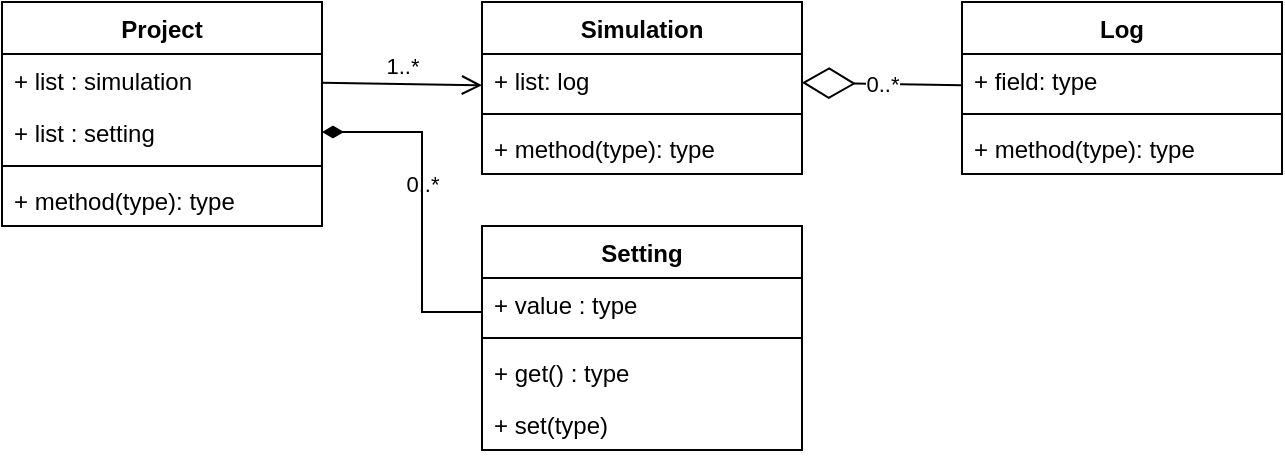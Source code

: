 <mxfile version="24.6.2" type="github">
  <diagram name="Page-1" id="9f46799a-70d6-7492-0946-bef42562c5a5">
    <mxGraphModel dx="2074" dy="1180" grid="1" gridSize="10" guides="1" tooltips="1" connect="1" arrows="1" fold="1" page="1" pageScale="1" pageWidth="1169" pageHeight="827" background="none" math="0" shadow="0">
      <root>
        <mxCell id="0" />
        <mxCell id="1" parent="0" />
        <mxCell id="JE7LQGVHfHFQAC5zcW1l-1" value="Project" style="swimlane;fontStyle=1;align=center;verticalAlign=top;childLayout=stackLayout;horizontal=1;startSize=26;horizontalStack=0;resizeParent=1;resizeParentMax=0;resizeLast=0;collapsible=1;marginBottom=0;whiteSpace=wrap;html=1;" parent="1" vertex="1">
          <mxGeometry x="80" y="80" width="160" height="112" as="geometry" />
        </mxCell>
        <mxCell id="JE7LQGVHfHFQAC5zcW1l-2" value="+ list : simulation" style="text;strokeColor=none;fillColor=none;align=left;verticalAlign=top;spacingLeft=4;spacingRight=4;overflow=hidden;rotatable=0;points=[[0,0.5],[1,0.5]];portConstraint=eastwest;whiteSpace=wrap;html=1;" parent="JE7LQGVHfHFQAC5zcW1l-1" vertex="1">
          <mxGeometry y="26" width="160" height="26" as="geometry" />
        </mxCell>
        <mxCell id="JE7LQGVHfHFQAC5zcW1l-5" value="+ list : setting" style="text;strokeColor=none;fillColor=none;align=left;verticalAlign=top;spacingLeft=4;spacingRight=4;overflow=hidden;rotatable=0;points=[[0,0.5],[1,0.5]];portConstraint=eastwest;whiteSpace=wrap;html=1;" parent="JE7LQGVHfHFQAC5zcW1l-1" vertex="1">
          <mxGeometry y="52" width="160" height="26" as="geometry" />
        </mxCell>
        <mxCell id="JE7LQGVHfHFQAC5zcW1l-3" value="" style="line;strokeWidth=1;fillColor=none;align=left;verticalAlign=middle;spacingTop=-1;spacingLeft=3;spacingRight=3;rotatable=0;labelPosition=right;points=[];portConstraint=eastwest;strokeColor=inherit;" parent="JE7LQGVHfHFQAC5zcW1l-1" vertex="1">
          <mxGeometry y="78" width="160" height="8" as="geometry" />
        </mxCell>
        <mxCell id="JE7LQGVHfHFQAC5zcW1l-4" value="+ method(type): type" style="text;strokeColor=none;fillColor=none;align=left;verticalAlign=top;spacingLeft=4;spacingRight=4;overflow=hidden;rotatable=0;points=[[0,0.5],[1,0.5]];portConstraint=eastwest;whiteSpace=wrap;html=1;" parent="JE7LQGVHfHFQAC5zcW1l-1" vertex="1">
          <mxGeometry y="86" width="160" height="26" as="geometry" />
        </mxCell>
        <mxCell id="JE7LQGVHfHFQAC5zcW1l-11" value="1..*" style="endArrow=open;startArrow=none;endFill=0;startFill=0;endSize=8;html=1;verticalAlign=bottom;labelBackgroundColor=none;strokeWidth=1;rounded=0;" parent="1" source="JE7LQGVHfHFQAC5zcW1l-2" target="-cwFE6ajskI6WlYCDBWi-5" edge="1">
          <mxGeometry width="160" relative="1" as="geometry">
            <mxPoint x="500" y="450" as="sourcePoint" />
            <mxPoint x="320" y="119" as="targetPoint" />
          </mxGeometry>
        </mxCell>
        <mxCell id="-cwFE6ajskI6WlYCDBWi-1" value="Log" style="swimlane;fontStyle=1;align=center;verticalAlign=top;childLayout=stackLayout;horizontal=1;startSize=26;horizontalStack=0;resizeParent=1;resizeParentMax=0;resizeLast=0;collapsible=1;marginBottom=0;whiteSpace=wrap;html=1;" vertex="1" parent="1">
          <mxGeometry x="560" y="80" width="160" height="86" as="geometry" />
        </mxCell>
        <mxCell id="-cwFE6ajskI6WlYCDBWi-2" value="+ field: type" style="text;strokeColor=none;fillColor=none;align=left;verticalAlign=top;spacingLeft=4;spacingRight=4;overflow=hidden;rotatable=0;points=[[0,0.5],[1,0.5]];portConstraint=eastwest;whiteSpace=wrap;html=1;" vertex="1" parent="-cwFE6ajskI6WlYCDBWi-1">
          <mxGeometry y="26" width="160" height="26" as="geometry" />
        </mxCell>
        <mxCell id="-cwFE6ajskI6WlYCDBWi-3" value="" style="line;strokeWidth=1;fillColor=none;align=left;verticalAlign=middle;spacingTop=-1;spacingLeft=3;spacingRight=3;rotatable=0;labelPosition=right;points=[];portConstraint=eastwest;strokeColor=inherit;" vertex="1" parent="-cwFE6ajskI6WlYCDBWi-1">
          <mxGeometry y="52" width="160" height="8" as="geometry" />
        </mxCell>
        <mxCell id="-cwFE6ajskI6WlYCDBWi-4" value="+ method(type): type" style="text;strokeColor=none;fillColor=none;align=left;verticalAlign=top;spacingLeft=4;spacingRight=4;overflow=hidden;rotatable=0;points=[[0,0.5],[1,0.5]];portConstraint=eastwest;whiteSpace=wrap;html=1;" vertex="1" parent="-cwFE6ajskI6WlYCDBWi-1">
          <mxGeometry y="60" width="160" height="26" as="geometry" />
        </mxCell>
        <mxCell id="-cwFE6ajskI6WlYCDBWi-5" value="Simulation" style="swimlane;fontStyle=1;align=center;verticalAlign=top;childLayout=stackLayout;horizontal=1;startSize=26;horizontalStack=0;resizeParent=1;resizeParentMax=0;resizeLast=0;collapsible=1;marginBottom=0;whiteSpace=wrap;html=1;" vertex="1" parent="1">
          <mxGeometry x="320" y="80" width="160" height="86" as="geometry" />
        </mxCell>
        <mxCell id="-cwFE6ajskI6WlYCDBWi-6" value="+ list: log" style="text;strokeColor=none;fillColor=none;align=left;verticalAlign=top;spacingLeft=4;spacingRight=4;overflow=hidden;rotatable=0;points=[[0,0.5],[1,0.5]];portConstraint=eastwest;whiteSpace=wrap;html=1;" vertex="1" parent="-cwFE6ajskI6WlYCDBWi-5">
          <mxGeometry y="26" width="160" height="26" as="geometry" />
        </mxCell>
        <mxCell id="-cwFE6ajskI6WlYCDBWi-7" value="" style="line;strokeWidth=1;fillColor=none;align=left;verticalAlign=middle;spacingTop=-1;spacingLeft=3;spacingRight=3;rotatable=0;labelPosition=right;points=[];portConstraint=eastwest;strokeColor=inherit;" vertex="1" parent="-cwFE6ajskI6WlYCDBWi-5">
          <mxGeometry y="52" width="160" height="8" as="geometry" />
        </mxCell>
        <mxCell id="-cwFE6ajskI6WlYCDBWi-8" value="+ method(type): type" style="text;strokeColor=none;fillColor=none;align=left;verticalAlign=top;spacingLeft=4;spacingRight=4;overflow=hidden;rotatable=0;points=[[0,0.5],[1,0.5]];portConstraint=eastwest;whiteSpace=wrap;html=1;" vertex="1" parent="-cwFE6ajskI6WlYCDBWi-5">
          <mxGeometry y="60" width="160" height="26" as="geometry" />
        </mxCell>
        <mxCell id="-cwFE6ajskI6WlYCDBWi-11" value="0..*" style="endArrow=diamondThin;endFill=0;endSize=24;html=1;rounded=0;" edge="1" parent="1" source="-cwFE6ajskI6WlYCDBWi-1" target="-cwFE6ajskI6WlYCDBWi-6">
          <mxGeometry width="160" relative="1" as="geometry">
            <mxPoint x="490" y="480" as="sourcePoint" />
            <mxPoint x="650" y="480" as="targetPoint" />
          </mxGeometry>
        </mxCell>
        <mxCell id="-cwFE6ajskI6WlYCDBWi-12" value="0..*" style="endArrow=none;startArrow=diamondThin;endFill=0;startFill=1;html=1;verticalAlign=bottom;labelBackgroundColor=none;strokeWidth=1;startSize=8;endSize=8;rounded=0;edgeStyle=orthogonalEdgeStyle;" edge="1" parent="1" source="JE7LQGVHfHFQAC5zcW1l-5" target="-cwFE6ajskI6WlYCDBWi-13">
          <mxGeometry width="160" relative="1" as="geometry">
            <mxPoint x="490" y="480" as="sourcePoint" />
            <mxPoint x="650" y="480" as="targetPoint" />
            <Array as="points">
              <mxPoint x="290" y="145" />
              <mxPoint x="290" y="235" />
            </Array>
          </mxGeometry>
        </mxCell>
        <mxCell id="-cwFE6ajskI6WlYCDBWi-13" value="Setting" style="swimlane;fontStyle=1;align=center;verticalAlign=top;childLayout=stackLayout;horizontal=1;startSize=26;horizontalStack=0;resizeParent=1;resizeParentMax=0;resizeLast=0;collapsible=1;marginBottom=0;whiteSpace=wrap;html=1;" vertex="1" parent="1">
          <mxGeometry x="320" y="192" width="160" height="112" as="geometry" />
        </mxCell>
        <mxCell id="-cwFE6ajskI6WlYCDBWi-14" value="+ value : type" style="text;strokeColor=none;fillColor=none;align=left;verticalAlign=top;spacingLeft=4;spacingRight=4;overflow=hidden;rotatable=0;points=[[0,0.5],[1,0.5]];portConstraint=eastwest;whiteSpace=wrap;html=1;" vertex="1" parent="-cwFE6ajskI6WlYCDBWi-13">
          <mxGeometry y="26" width="160" height="26" as="geometry" />
        </mxCell>
        <mxCell id="-cwFE6ajskI6WlYCDBWi-15" value="" style="line;strokeWidth=1;fillColor=none;align=left;verticalAlign=middle;spacingTop=-1;spacingLeft=3;spacingRight=3;rotatable=0;labelPosition=right;points=[];portConstraint=eastwest;strokeColor=inherit;" vertex="1" parent="-cwFE6ajskI6WlYCDBWi-13">
          <mxGeometry y="52" width="160" height="8" as="geometry" />
        </mxCell>
        <mxCell id="-cwFE6ajskI6WlYCDBWi-17" value="+ get() : type" style="text;strokeColor=none;fillColor=none;align=left;verticalAlign=top;spacingLeft=4;spacingRight=4;overflow=hidden;rotatable=0;points=[[0,0.5],[1,0.5]];portConstraint=eastwest;whiteSpace=wrap;html=1;" vertex="1" parent="-cwFE6ajskI6WlYCDBWi-13">
          <mxGeometry y="60" width="160" height="26" as="geometry" />
        </mxCell>
        <mxCell id="-cwFE6ajskI6WlYCDBWi-16" value="+ set(type)" style="text;strokeColor=none;fillColor=none;align=left;verticalAlign=top;spacingLeft=4;spacingRight=4;overflow=hidden;rotatable=0;points=[[0,0.5],[1,0.5]];portConstraint=eastwest;whiteSpace=wrap;html=1;" vertex="1" parent="-cwFE6ajskI6WlYCDBWi-13">
          <mxGeometry y="86" width="160" height="26" as="geometry" />
        </mxCell>
      </root>
    </mxGraphModel>
  </diagram>
</mxfile>
